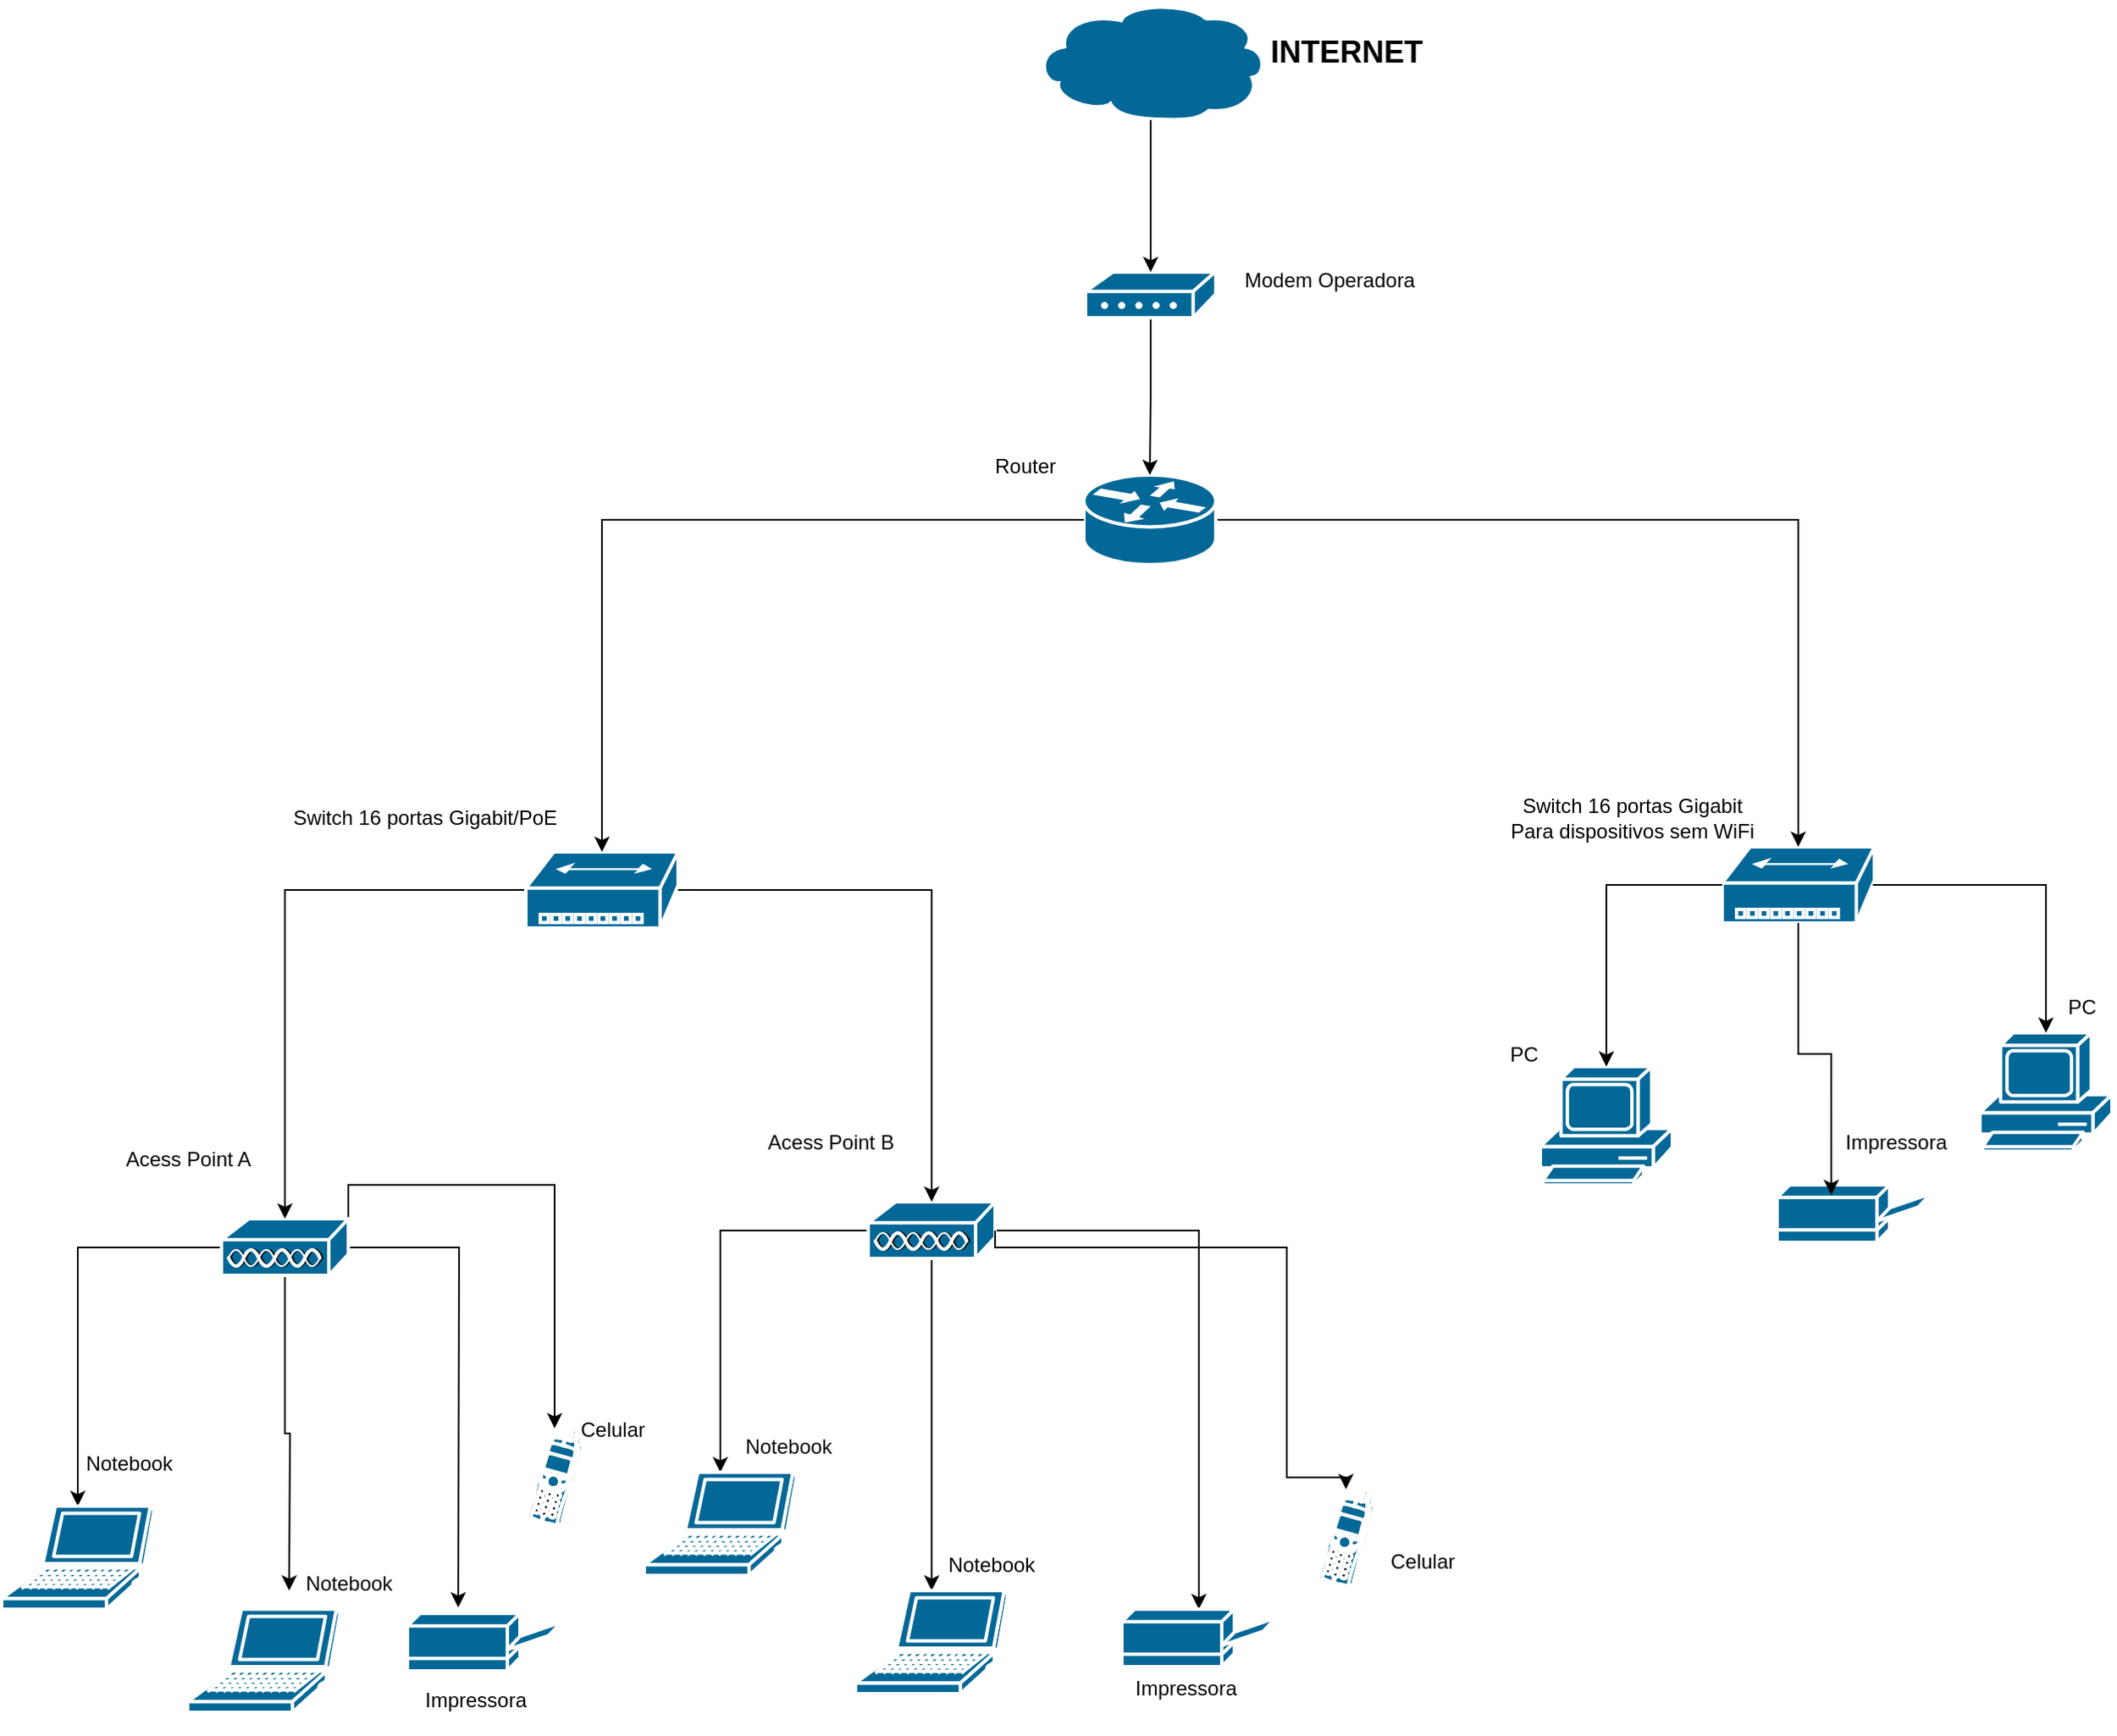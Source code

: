 <mxfile version="24.5.4" type="github">
  <diagram name="Página-1" id="KN-7Ntw3eemW49qnZTDz">
    <mxGraphModel dx="2283" dy="592" grid="1" gridSize="10" guides="1" tooltips="1" connect="1" arrows="1" fold="1" page="1" pageScale="1" pageWidth="1169" pageHeight="827" math="0" shadow="0">
      <root>
        <mxCell id="0" />
        <mxCell id="1" parent="0" />
        <mxCell id="tpDxhP_KRYRFs_A_IT78-38" style="edgeStyle=orthogonalEdgeStyle;rounded=0;orthogonalLoop=1;jettySize=auto;html=1;exitX=0;exitY=0.5;exitDx=0;exitDy=0;exitPerimeter=0;" edge="1" parent="1" source="tpDxhP_KRYRFs_A_IT78-10" target="tpDxhP_KRYRFs_A_IT78-35">
          <mxGeometry relative="1" as="geometry" />
        </mxCell>
        <mxCell id="tpDxhP_KRYRFs_A_IT78-39" style="edgeStyle=orthogonalEdgeStyle;rounded=0;orthogonalLoop=1;jettySize=auto;html=1;exitX=0.5;exitY=0.985;exitDx=0;exitDy=0;exitPerimeter=0;" edge="1" parent="1" source="tpDxhP_KRYRFs_A_IT78-10">
          <mxGeometry relative="1" as="geometry">
            <mxPoint x="-380" y="950" as="targetPoint" />
          </mxGeometry>
        </mxCell>
        <mxCell id="tpDxhP_KRYRFs_A_IT78-71" style="edgeStyle=orthogonalEdgeStyle;rounded=0;orthogonalLoop=1;jettySize=auto;html=1;exitX=1;exitY=0.5;exitDx=0;exitDy=0;exitPerimeter=0;" edge="1" parent="1" source="tpDxhP_KRYRFs_A_IT78-10">
          <mxGeometry relative="1" as="geometry">
            <mxPoint x="-280" y="960" as="targetPoint" />
          </mxGeometry>
        </mxCell>
        <mxCell id="tpDxhP_KRYRFs_A_IT78-72" style="edgeStyle=orthogonalEdgeStyle;rounded=0;orthogonalLoop=1;jettySize=auto;html=1;exitX=1;exitY=0;exitDx=0;exitDy=0;exitPerimeter=0;" edge="1" parent="1" source="tpDxhP_KRYRFs_A_IT78-10" target="tpDxhP_KRYRFs_A_IT78-37">
          <mxGeometry relative="1" as="geometry" />
        </mxCell>
        <mxCell id="tpDxhP_KRYRFs_A_IT78-10" value="" style="shape=mxgraph.cisco.misc.access_point;sketch=0;html=1;pointerEvents=1;dashed=0;fillColor=#036897;strokeColor=#ffffff;strokeWidth=2;verticalLabelPosition=bottom;verticalAlign=top;align=center;outlineConnect=0;" vertex="1" parent="1">
          <mxGeometry x="-420" y="730" width="75" height="34" as="geometry" />
        </mxCell>
        <mxCell id="tpDxhP_KRYRFs_A_IT78-44" style="edgeStyle=orthogonalEdgeStyle;rounded=0;orthogonalLoop=1;jettySize=auto;html=1;exitX=0;exitY=0.5;exitDx=0;exitDy=0;exitPerimeter=0;" edge="1" parent="1" source="tpDxhP_KRYRFs_A_IT78-11" target="tpDxhP_KRYRFs_A_IT78-43">
          <mxGeometry relative="1" as="geometry" />
        </mxCell>
        <mxCell id="tpDxhP_KRYRFs_A_IT78-45" style="edgeStyle=orthogonalEdgeStyle;rounded=0;orthogonalLoop=1;jettySize=auto;html=1;exitX=0.5;exitY=0.985;exitDx=0;exitDy=0;exitPerimeter=0;" edge="1" parent="1" source="tpDxhP_KRYRFs_A_IT78-11" target="tpDxhP_KRYRFs_A_IT78-42">
          <mxGeometry relative="1" as="geometry" />
        </mxCell>
        <mxCell id="tpDxhP_KRYRFs_A_IT78-67" style="edgeStyle=orthogonalEdgeStyle;rounded=0;orthogonalLoop=1;jettySize=auto;html=1;" edge="1" parent="1" source="tpDxhP_KRYRFs_A_IT78-11" target="tpDxhP_KRYRFs_A_IT78-68">
          <mxGeometry relative="1" as="geometry">
            <mxPoint x="140" y="920" as="targetPoint" />
          </mxGeometry>
        </mxCell>
        <mxCell id="tpDxhP_KRYRFs_A_IT78-11" value="" style="shape=mxgraph.cisco.misc.access_point;sketch=0;html=1;pointerEvents=1;dashed=0;fillColor=#036897;strokeColor=#ffffff;strokeWidth=2;verticalLabelPosition=bottom;verticalAlign=top;align=center;outlineConnect=0;" vertex="1" parent="1">
          <mxGeometry x="-37.5" y="720" width="75" height="34" as="geometry" />
        </mxCell>
        <mxCell id="tpDxhP_KRYRFs_A_IT78-18" style="edgeStyle=orthogonalEdgeStyle;rounded=0;orthogonalLoop=1;jettySize=auto;html=1;exitX=0;exitY=0.5;exitDx=0;exitDy=0;exitPerimeter=0;" edge="1" parent="1" source="tpDxhP_KRYRFs_A_IT78-12" target="tpDxhP_KRYRFs_A_IT78-10">
          <mxGeometry relative="1" as="geometry" />
        </mxCell>
        <mxCell id="tpDxhP_KRYRFs_A_IT78-20" style="edgeStyle=orthogonalEdgeStyle;rounded=0;orthogonalLoop=1;jettySize=auto;html=1;exitX=0.99;exitY=0.5;exitDx=0;exitDy=0;exitPerimeter=0;" edge="1" parent="1" source="tpDxhP_KRYRFs_A_IT78-12" target="tpDxhP_KRYRFs_A_IT78-11">
          <mxGeometry relative="1" as="geometry" />
        </mxCell>
        <mxCell id="tpDxhP_KRYRFs_A_IT78-12" value="" style="shape=mxgraph.cisco.hubs_and_gateways.small_hub;sketch=0;html=1;pointerEvents=1;dashed=0;fillColor=#036897;strokeColor=#ffffff;strokeWidth=2;verticalLabelPosition=bottom;verticalAlign=top;align=center;outlineConnect=0;" vertex="1" parent="1">
          <mxGeometry x="-240" y="513" width="90" height="45" as="geometry" />
        </mxCell>
        <mxCell id="tpDxhP_KRYRFs_A_IT78-13" value="" style="shape=mxgraph.cisco.hubs_and_gateways.small_hub;sketch=0;html=1;pointerEvents=1;dashed=0;fillColor=#036897;strokeColor=#ffffff;strokeWidth=2;verticalLabelPosition=bottom;verticalAlign=top;align=center;outlineConnect=0;" vertex="1" parent="1">
          <mxGeometry x="467.5" y="510" width="90" height="45" as="geometry" />
        </mxCell>
        <mxCell id="tpDxhP_KRYRFs_A_IT78-22" style="edgeStyle=orthogonalEdgeStyle;rounded=0;orthogonalLoop=1;jettySize=auto;html=1;exitX=1;exitY=0.5;exitDx=0;exitDy=0;exitPerimeter=0;" edge="1" parent="1" source="tpDxhP_KRYRFs_A_IT78-21" target="tpDxhP_KRYRFs_A_IT78-13">
          <mxGeometry relative="1" as="geometry">
            <mxPoint x="520" y="410" as="targetPoint" />
          </mxGeometry>
        </mxCell>
        <mxCell id="tpDxhP_KRYRFs_A_IT78-21" value="" style="shape=mxgraph.cisco.routers.router;sketch=0;html=1;pointerEvents=1;dashed=0;fillColor=#036897;strokeColor=#ffffff;strokeWidth=2;verticalLabelPosition=bottom;verticalAlign=top;align=center;outlineConnect=0;" vertex="1" parent="1">
          <mxGeometry x="90" y="290" width="78" height="53" as="geometry" />
        </mxCell>
        <mxCell id="tpDxhP_KRYRFs_A_IT78-23" style="edgeStyle=orthogonalEdgeStyle;rounded=0;orthogonalLoop=1;jettySize=auto;html=1;exitX=0;exitY=0.5;exitDx=0;exitDy=0;exitPerimeter=0;entryX=0.5;entryY=0;entryDx=0;entryDy=0;entryPerimeter=0;" edge="1" parent="1" source="tpDxhP_KRYRFs_A_IT78-21" target="tpDxhP_KRYRFs_A_IT78-12">
          <mxGeometry relative="1" as="geometry" />
        </mxCell>
        <mxCell id="tpDxhP_KRYRFs_A_IT78-27" style="edgeStyle=orthogonalEdgeStyle;rounded=0;orthogonalLoop=1;jettySize=auto;html=1;" edge="1" parent="1" source="tpDxhP_KRYRFs_A_IT78-25" target="tpDxhP_KRYRFs_A_IT78-21">
          <mxGeometry relative="1" as="geometry" />
        </mxCell>
        <mxCell id="tpDxhP_KRYRFs_A_IT78-25" value="" style="shape=mxgraph.cisco.modems_and_phones.modem;sketch=0;html=1;pointerEvents=1;dashed=0;fillColor=#036897;strokeColor=#ffffff;strokeWidth=2;verticalLabelPosition=bottom;verticalAlign=top;align=center;outlineConnect=0;" vertex="1" parent="1">
          <mxGeometry x="91" y="170" width="77" height="27" as="geometry" />
        </mxCell>
        <mxCell id="tpDxhP_KRYRFs_A_IT78-28" value="&lt;h2&gt;INTERNET&lt;/h2&gt;" style="text;html=1;align=center;verticalAlign=middle;resizable=0;points=[];autosize=1;strokeColor=none;fillColor=none;" vertex="1" parent="1">
          <mxGeometry x="190" y="10" width="110" height="60" as="geometry" />
        </mxCell>
        <mxCell id="tpDxhP_KRYRFs_A_IT78-29" value="Modem Operadora" style="text;html=1;align=center;verticalAlign=middle;resizable=0;points=[];autosize=1;strokeColor=none;fillColor=none;" vertex="1" parent="1">
          <mxGeometry x="174.5" y="160" width="120" height="30" as="geometry" />
        </mxCell>
        <mxCell id="tpDxhP_KRYRFs_A_IT78-30" value="Router" style="text;html=1;align=center;verticalAlign=middle;resizable=0;points=[];autosize=1;strokeColor=none;fillColor=none;" vertex="1" parent="1">
          <mxGeometry x="25" y="270" width="60" height="30" as="geometry" />
        </mxCell>
        <mxCell id="tpDxhP_KRYRFs_A_IT78-31" value="Switch 16 portas Gigabit&lt;div&gt;Para dispositivos sem WiFi&lt;/div&gt;" style="text;html=1;align=center;verticalAlign=middle;resizable=0;points=[];autosize=1;strokeColor=none;fillColor=none;" vertex="1" parent="1">
          <mxGeometry x="329" y="473" width="170" height="40" as="geometry" />
        </mxCell>
        <mxCell id="tpDxhP_KRYRFs_A_IT78-32" value="Switch 16 portas Gigabit/PoE" style="text;html=1;align=center;verticalAlign=middle;resizable=0;points=[];autosize=1;strokeColor=none;fillColor=none;" vertex="1" parent="1">
          <mxGeometry x="-390" y="478" width="180" height="30" as="geometry" />
        </mxCell>
        <mxCell id="tpDxhP_KRYRFs_A_IT78-33" value="Acess Point A" style="text;html=1;align=center;verticalAlign=middle;resizable=0;points=[];autosize=1;strokeColor=none;fillColor=none;" vertex="1" parent="1">
          <mxGeometry x="-490" y="680" width="100" height="30" as="geometry" />
        </mxCell>
        <mxCell id="tpDxhP_KRYRFs_A_IT78-34" value="Acess Point B" style="text;html=1;align=center;verticalAlign=middle;resizable=0;points=[];autosize=1;strokeColor=none;fillColor=none;" vertex="1" parent="1">
          <mxGeometry x="-110" y="670" width="100" height="30" as="geometry" />
        </mxCell>
        <mxCell id="tpDxhP_KRYRFs_A_IT78-35" value="" style="shape=mxgraph.cisco.computers_and_peripherals.laptop;sketch=0;html=1;pointerEvents=1;dashed=0;fillColor=#036897;strokeColor=#ffffff;strokeWidth=2;verticalLabelPosition=bottom;verticalAlign=top;align=center;outlineConnect=0;" vertex="1" parent="1">
          <mxGeometry x="-550" y="900" width="90" height="61" as="geometry" />
        </mxCell>
        <mxCell id="tpDxhP_KRYRFs_A_IT78-36" value="" style="shape=mxgraph.cisco.computers_and_peripherals.laptop;sketch=0;html=1;pointerEvents=1;dashed=0;fillColor=#036897;strokeColor=#ffffff;strokeWidth=2;verticalLabelPosition=bottom;verticalAlign=top;align=center;outlineConnect=0;" vertex="1" parent="1">
          <mxGeometry x="-440" y="961" width="90" height="61" as="geometry" />
        </mxCell>
        <mxCell id="tpDxhP_KRYRFs_A_IT78-37" value="" style="shape=mxgraph.cisco.modems_and_phones.cell_phone;sketch=0;html=1;pointerEvents=1;dashed=0;fillColor=#036897;strokeColor=#ffffff;strokeWidth=2;verticalLabelPosition=bottom;verticalAlign=top;align=center;outlineConnect=0;" vertex="1" parent="1">
          <mxGeometry x="-240" y="854" width="34" height="58" as="geometry" />
        </mxCell>
        <mxCell id="tpDxhP_KRYRFs_A_IT78-41" value="" style="shape=mxgraph.cisco.modems_and_phones.cell_phone;sketch=0;html=1;pointerEvents=1;dashed=0;fillColor=#036897;strokeColor=#ffffff;strokeWidth=2;verticalLabelPosition=bottom;verticalAlign=top;align=center;outlineConnect=0;" vertex="1" parent="1">
          <mxGeometry x="228" y="890" width="34" height="58" as="geometry" />
        </mxCell>
        <mxCell id="tpDxhP_KRYRFs_A_IT78-42" value="" style="shape=mxgraph.cisco.computers_and_peripherals.laptop;sketch=0;html=1;pointerEvents=1;dashed=0;fillColor=#036897;strokeColor=#ffffff;strokeWidth=2;verticalLabelPosition=bottom;verticalAlign=top;align=center;outlineConnect=0;" vertex="1" parent="1">
          <mxGeometry x="-45" y="950" width="90" height="61" as="geometry" />
        </mxCell>
        <mxCell id="tpDxhP_KRYRFs_A_IT78-43" value="" style="shape=mxgraph.cisco.computers_and_peripherals.laptop;sketch=0;html=1;pointerEvents=1;dashed=0;fillColor=#036897;strokeColor=#ffffff;strokeWidth=2;verticalLabelPosition=bottom;verticalAlign=top;align=center;outlineConnect=0;" vertex="1" parent="1">
          <mxGeometry x="-170" y="880" width="90" height="61" as="geometry" />
        </mxCell>
        <mxCell id="tpDxhP_KRYRFs_A_IT78-46" style="edgeStyle=orthogonalEdgeStyle;rounded=0;orthogonalLoop=1;jettySize=auto;html=1;exitX=1;exitY=0.5;exitDx=0;exitDy=0;exitPerimeter=0;entryX=0.5;entryY=0;entryDx=0;entryDy=0;entryPerimeter=0;" edge="1" parent="1" source="tpDxhP_KRYRFs_A_IT78-11" target="tpDxhP_KRYRFs_A_IT78-41">
          <mxGeometry relative="1" as="geometry">
            <Array as="points">
              <mxPoint x="210" y="747" />
              <mxPoint x="210" y="883" />
            </Array>
          </mxGeometry>
        </mxCell>
        <mxCell id="tpDxhP_KRYRFs_A_IT78-47" value="" style="shape=mxgraph.cisco.computers_and_peripherals.pc;sketch=0;html=1;pointerEvents=1;dashed=0;fillColor=#036897;strokeColor=#ffffff;strokeWidth=2;verticalLabelPosition=bottom;verticalAlign=top;align=center;outlineConnect=0;" vertex="1" parent="1">
          <mxGeometry x="360" y="640" width="78" height="70" as="geometry" />
        </mxCell>
        <mxCell id="tpDxhP_KRYRFs_A_IT78-49" value="" style="shape=mxgraph.cisco.storage.cloud;sketch=0;html=1;pointerEvents=1;dashed=0;fillColor=#036897;strokeColor=#ffffff;strokeWidth=2;verticalLabelPosition=bottom;verticalAlign=top;align=center;outlineConnect=0;" vertex="1" parent="1">
          <mxGeometry x="61" y="10" width="137" height="70" as="geometry" />
        </mxCell>
        <mxCell id="tpDxhP_KRYRFs_A_IT78-50" style="edgeStyle=orthogonalEdgeStyle;rounded=0;orthogonalLoop=1;jettySize=auto;html=1;entryX=0.5;entryY=0;entryDx=0;entryDy=0;entryPerimeter=0;" edge="1" parent="1" source="tpDxhP_KRYRFs_A_IT78-49" target="tpDxhP_KRYRFs_A_IT78-25">
          <mxGeometry relative="1" as="geometry" />
        </mxCell>
        <mxCell id="tpDxhP_KRYRFs_A_IT78-51" style="edgeStyle=orthogonalEdgeStyle;rounded=0;orthogonalLoop=1;jettySize=auto;html=1;entryX=0.5;entryY=0;entryDx=0;entryDy=0;entryPerimeter=0;" edge="1" parent="1" source="tpDxhP_KRYRFs_A_IT78-13" target="tpDxhP_KRYRFs_A_IT78-47">
          <mxGeometry relative="1" as="geometry" />
        </mxCell>
        <mxCell id="tpDxhP_KRYRFs_A_IT78-48" value="" style="shape=mxgraph.cisco.computers_and_peripherals.printer;sketch=0;html=1;pointerEvents=1;dashed=0;fillColor=#036897;strokeColor=#ffffff;strokeWidth=2;verticalLabelPosition=bottom;verticalAlign=top;align=center;outlineConnect=0;" vertex="1" parent="1">
          <mxGeometry x="500" y="710" width="91" height="34" as="geometry" />
        </mxCell>
        <mxCell id="tpDxhP_KRYRFs_A_IT78-55" value="" style="shape=mxgraph.cisco.computers_and_peripherals.pc;sketch=0;html=1;pointerEvents=1;dashed=0;fillColor=#036897;strokeColor=#ffffff;strokeWidth=2;verticalLabelPosition=bottom;verticalAlign=top;align=center;outlineConnect=0;" vertex="1" parent="1">
          <mxGeometry x="620" y="620" width="78" height="70" as="geometry" />
        </mxCell>
        <mxCell id="tpDxhP_KRYRFs_A_IT78-56" style="edgeStyle=orthogonalEdgeStyle;rounded=0;orthogonalLoop=1;jettySize=auto;html=1;exitX=0.99;exitY=0.5;exitDx=0;exitDy=0;exitPerimeter=0;entryX=0.5;entryY=0;entryDx=0;entryDy=0;entryPerimeter=0;" edge="1" parent="1" source="tpDxhP_KRYRFs_A_IT78-13" target="tpDxhP_KRYRFs_A_IT78-55">
          <mxGeometry relative="1" as="geometry" />
        </mxCell>
        <mxCell id="tpDxhP_KRYRFs_A_IT78-57" style="edgeStyle=orthogonalEdgeStyle;rounded=0;orthogonalLoop=1;jettySize=auto;html=1;entryX=0.352;entryY=0.176;entryDx=0;entryDy=0;entryPerimeter=0;" edge="1" parent="1" source="tpDxhP_KRYRFs_A_IT78-13" target="tpDxhP_KRYRFs_A_IT78-48">
          <mxGeometry relative="1" as="geometry" />
        </mxCell>
        <mxCell id="tpDxhP_KRYRFs_A_IT78-58" value="Notebook" style="text;html=1;align=center;verticalAlign=middle;resizable=0;points=[];autosize=1;strokeColor=none;fillColor=none;" vertex="1" parent="1">
          <mxGeometry x="-510" y="860" width="70" height="30" as="geometry" />
        </mxCell>
        <mxCell id="tpDxhP_KRYRFs_A_IT78-59" value="Notebook" style="text;html=1;align=center;verticalAlign=middle;resizable=0;points=[];autosize=1;strokeColor=none;fillColor=none;" vertex="1" parent="1">
          <mxGeometry x="-380" y="931" width="70" height="30" as="geometry" />
        </mxCell>
        <mxCell id="tpDxhP_KRYRFs_A_IT78-60" value="Notebook" style="text;html=1;align=center;verticalAlign=middle;resizable=0;points=[];autosize=1;strokeColor=none;fillColor=none;" vertex="1" parent="1">
          <mxGeometry y="920" width="70" height="30" as="geometry" />
        </mxCell>
        <mxCell id="tpDxhP_KRYRFs_A_IT78-61" value="Notebook" style="text;html=1;align=center;verticalAlign=middle;resizable=0;points=[];autosize=1;strokeColor=none;fillColor=none;" vertex="1" parent="1">
          <mxGeometry x="-120" y="850" width="70" height="30" as="geometry" />
        </mxCell>
        <mxCell id="tpDxhP_KRYRFs_A_IT78-62" value="Celular" style="text;html=1;align=center;verticalAlign=middle;resizable=0;points=[];autosize=1;strokeColor=none;fillColor=none;" vertex="1" parent="1">
          <mxGeometry x="-219" y="840" width="60" height="30" as="geometry" />
        </mxCell>
        <mxCell id="tpDxhP_KRYRFs_A_IT78-63" value="Celular" style="text;html=1;align=center;verticalAlign=middle;resizable=0;points=[];autosize=1;strokeColor=none;fillColor=none;" vertex="1" parent="1">
          <mxGeometry x="260" y="918" width="60" height="30" as="geometry" />
        </mxCell>
        <mxCell id="tpDxhP_KRYRFs_A_IT78-64" value="PC" style="text;html=1;align=center;verticalAlign=middle;resizable=0;points=[];autosize=1;strokeColor=none;fillColor=none;" vertex="1" parent="1">
          <mxGeometry x="330" y="618" width="40" height="30" as="geometry" />
        </mxCell>
        <mxCell id="tpDxhP_KRYRFs_A_IT78-65" value="PC" style="text;html=1;align=center;verticalAlign=middle;resizable=0;points=[];autosize=1;strokeColor=none;fillColor=none;" vertex="1" parent="1">
          <mxGeometry x="660" y="590" width="40" height="30" as="geometry" />
        </mxCell>
        <mxCell id="tpDxhP_KRYRFs_A_IT78-66" value="Impressora" style="text;html=1;align=center;verticalAlign=middle;resizable=0;points=[];autosize=1;strokeColor=none;fillColor=none;" vertex="1" parent="1">
          <mxGeometry x="530" y="670" width="80" height="30" as="geometry" />
        </mxCell>
        <mxCell id="tpDxhP_KRYRFs_A_IT78-68" value="" style="shape=mxgraph.cisco.computers_and_peripherals.printer;sketch=0;html=1;pointerEvents=1;dashed=0;fillColor=#036897;strokeColor=#ffffff;strokeWidth=2;verticalLabelPosition=bottom;verticalAlign=top;align=center;outlineConnect=0;" vertex="1" parent="1">
          <mxGeometry x="112.5" y="961" width="91" height="34" as="geometry" />
        </mxCell>
        <mxCell id="tpDxhP_KRYRFs_A_IT78-69" value="Impressora&lt;div&gt;&lt;br&gt;&lt;/div&gt;" style="text;html=1;align=center;verticalAlign=middle;resizable=0;points=[];autosize=1;strokeColor=none;fillColor=none;" vertex="1" parent="1">
          <mxGeometry x="110" y="995" width="80" height="40" as="geometry" />
        </mxCell>
        <mxCell id="tpDxhP_KRYRFs_A_IT78-70" value="" style="shape=mxgraph.cisco.computers_and_peripherals.printer;sketch=0;html=1;pointerEvents=1;dashed=0;fillColor=#036897;strokeColor=#ffffff;strokeWidth=2;verticalLabelPosition=bottom;verticalAlign=top;align=center;outlineConnect=0;" vertex="1" parent="1">
          <mxGeometry x="-310" y="963.5" width="91" height="34" as="geometry" />
        </mxCell>
        <mxCell id="tpDxhP_KRYRFs_A_IT78-73" value="Impressora" style="text;html=1;align=center;verticalAlign=middle;resizable=0;points=[];autosize=1;strokeColor=none;fillColor=none;" vertex="1" parent="1">
          <mxGeometry x="-310" y="1000" width="80" height="30" as="geometry" />
        </mxCell>
      </root>
    </mxGraphModel>
  </diagram>
</mxfile>

